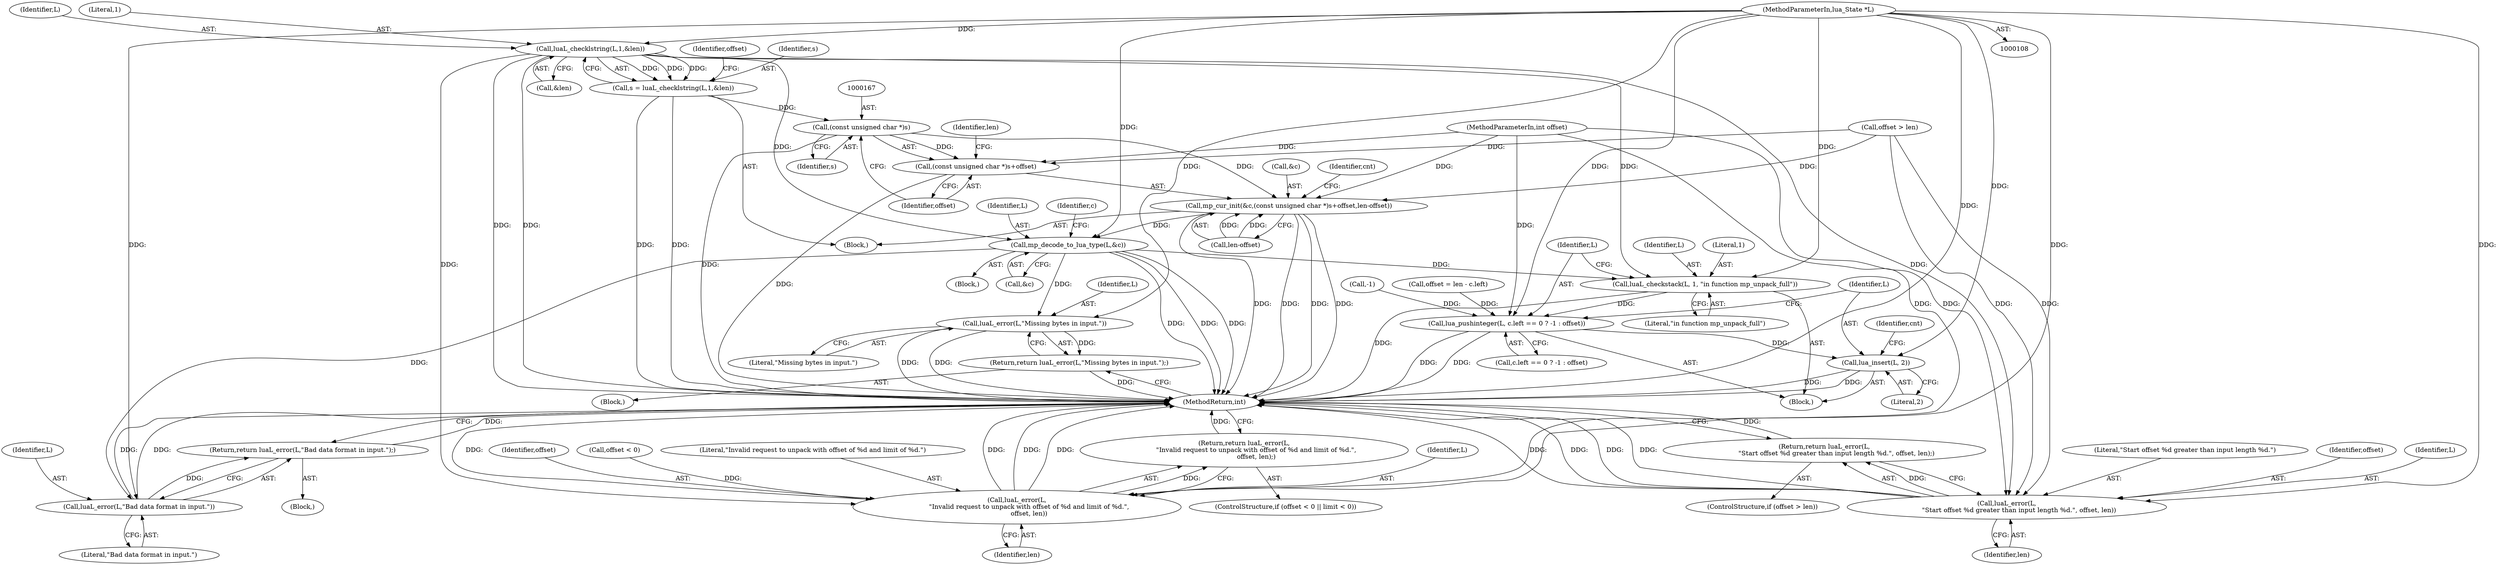 digraph "0_redis_5ccb6f7a791bf3490357b00a898885759d98bab0_3@pointer" {
"1000127" [label="(Call,luaL_checklstring(L,1,&len))"];
"1000109" [label="(MethodParameterIn,lua_State *L)"];
"1000125" [label="(Call,s = luaL_checklstring(L,1,&len))"];
"1000166" [label="(Call,(const unsigned char *)s)"];
"1000162" [label="(Call,mp_cur_init(&c,(const unsigned char *)s+offset,len-offset))"];
"1000189" [label="(Call,mp_decode_to_lua_type(L,&c))"];
"1000201" [label="(Call,luaL_error(L,\"Missing bytes in input.\"))"];
"1000200" [label="(Return,return luaL_error(L,\"Missing bytes in input.\");)"];
"1000213" [label="(Call,luaL_error(L,\"Bad data format in input.\"))"];
"1000212" [label="(Return,return luaL_error(L,\"Bad data format in input.\");)"];
"1000228" [label="(Call,luaL_checkstack(L, 1, \"in function mp_unpack_full\"))"];
"1000232" [label="(Call,lua_pushinteger(L, c.left == 0 ? -1 : offset))"];
"1000243" [label="(Call,lua_insert(L, 2))"];
"1000165" [label="(Call,(const unsigned char *)s+offset)"];
"1000141" [label="(Call,luaL_error(L,\n            \"Invalid request to unpack with offset of %d and limit of %d.\",\n            offset, len))"];
"1000140" [label="(Return,return luaL_error(L,\n            \"Invalid request to unpack with offset of %d and limit of %d.\",\n            offset, len);)"];
"1000152" [label="(Call,luaL_error(L,\n            \"Start offset %d greater than input length %d.\", offset, len))"];
"1000151" [label="(Return,return luaL_error(L,\n            \"Start offset %d greater than input length %d.\", offset, len);)"];
"1000130" [label="(Call,&len)"];
"1000189" [label="(Call,mp_decode_to_lua_type(L,&c))"];
"1000109" [label="(MethodParameterIn,lua_State *L)"];
"1000142" [label="(Identifier,L)"];
"1000111" [label="(MethodParameterIn,int offset)"];
"1000247" [label="(Identifier,cnt)"];
"1000125" [label="(Call,s = luaL_checklstring(L,1,&len))"];
"1000219" [label="(Block,)"];
"1000244" [label="(Identifier,L)"];
"1000170" [label="(Call,len-offset)"];
"1000199" [label="(Block,)"];
"1000145" [label="(Identifier,len)"];
"1000243" [label="(Call,lua_insert(L, 2))"];
"1000163" [label="(Call,&c)"];
"1000221" [label="(Call,offset = len - c.left)"];
"1000132" [label="(ControlStructure,if (offset < 0 || limit < 0))"];
"1000232" [label="(Call,lua_pushinteger(L, c.left == 0 ? -1 : offset))"];
"1000151" [label="(Return,return luaL_error(L,\n            \"Start offset %d greater than input length %d.\", offset, len);)"];
"1000251" [label="(MethodReturn,int)"];
"1000144" [label="(Identifier,offset)"];
"1000166" [label="(Call,(const unsigned char *)s)"];
"1000196" [label="(Identifier,c)"];
"1000127" [label="(Call,luaL_checklstring(L,1,&len))"];
"1000212" [label="(Return,return luaL_error(L,\"Bad data format in input.\");)"];
"1000240" [label="(Call,-1)"];
"1000213" [label="(Call,luaL_error(L,\"Bad data format in input.\"))"];
"1000141" [label="(Call,luaL_error(L,\n            \"Invalid request to unpack with offset of %d and limit of %d.\",\n            offset, len))"];
"1000135" [label="(Identifier,offset)"];
"1000230" [label="(Literal,1)"];
"1000191" [label="(Call,&c)"];
"1000129" [label="(Literal,1)"];
"1000190" [label="(Identifier,L)"];
"1000147" [label="(ControlStructure,if (offset > len))"];
"1000168" [label="(Identifier,s)"];
"1000156" [label="(Identifier,len)"];
"1000152" [label="(Call,luaL_error(L,\n            \"Start offset %d greater than input length %d.\", offset, len))"];
"1000211" [label="(Block,)"];
"1000112" [label="(Block,)"];
"1000200" [label="(Return,return luaL_error(L,\"Missing bytes in input.\");)"];
"1000128" [label="(Identifier,L)"];
"1000165" [label="(Call,(const unsigned char *)s+offset)"];
"1000175" [label="(Identifier,cnt)"];
"1000231" [label="(Literal,\"in function mp_unpack_full\")"];
"1000228" [label="(Call,luaL_checkstack(L, 1, \"in function mp_unpack_full\"))"];
"1000214" [label="(Identifier,L)"];
"1000201" [label="(Call,luaL_error(L,\"Missing bytes in input.\"))"];
"1000203" [label="(Literal,\"Missing bytes in input.\")"];
"1000245" [label="(Literal,2)"];
"1000233" [label="(Identifier,L)"];
"1000234" [label="(Call,c.left == 0 ? -1 : offset)"];
"1000134" [label="(Call,offset < 0)"];
"1000148" [label="(Call,offset > len)"];
"1000202" [label="(Identifier,L)"];
"1000169" [label="(Identifier,offset)"];
"1000171" [label="(Identifier,len)"];
"1000162" [label="(Call,mp_cur_init(&c,(const unsigned char *)s+offset,len-offset))"];
"1000143" [label="(Literal,\"Invalid request to unpack with offset of %d and limit of %d.\")"];
"1000154" [label="(Literal,\"Start offset %d greater than input length %d.\")"];
"1000155" [label="(Identifier,offset)"];
"1000126" [label="(Identifier,s)"];
"1000215" [label="(Literal,\"Bad data format in input.\")"];
"1000229" [label="(Identifier,L)"];
"1000153" [label="(Identifier,L)"];
"1000140" [label="(Return,return luaL_error(L,\n            \"Invalid request to unpack with offset of %d and limit of %d.\",\n            offset, len);)"];
"1000188" [label="(Block,)"];
"1000127" -> "1000125"  [label="AST: "];
"1000127" -> "1000130"  [label="CFG: "];
"1000128" -> "1000127"  [label="AST: "];
"1000129" -> "1000127"  [label="AST: "];
"1000130" -> "1000127"  [label="AST: "];
"1000125" -> "1000127"  [label="CFG: "];
"1000127" -> "1000251"  [label="DDG: "];
"1000127" -> "1000251"  [label="DDG: "];
"1000127" -> "1000125"  [label="DDG: "];
"1000127" -> "1000125"  [label="DDG: "];
"1000127" -> "1000125"  [label="DDG: "];
"1000109" -> "1000127"  [label="DDG: "];
"1000127" -> "1000141"  [label="DDG: "];
"1000127" -> "1000152"  [label="DDG: "];
"1000127" -> "1000189"  [label="DDG: "];
"1000127" -> "1000228"  [label="DDG: "];
"1000109" -> "1000108"  [label="AST: "];
"1000109" -> "1000251"  [label="DDG: "];
"1000109" -> "1000141"  [label="DDG: "];
"1000109" -> "1000152"  [label="DDG: "];
"1000109" -> "1000189"  [label="DDG: "];
"1000109" -> "1000201"  [label="DDG: "];
"1000109" -> "1000213"  [label="DDG: "];
"1000109" -> "1000228"  [label="DDG: "];
"1000109" -> "1000232"  [label="DDG: "];
"1000109" -> "1000243"  [label="DDG: "];
"1000125" -> "1000112"  [label="AST: "];
"1000126" -> "1000125"  [label="AST: "];
"1000135" -> "1000125"  [label="CFG: "];
"1000125" -> "1000251"  [label="DDG: "];
"1000125" -> "1000251"  [label="DDG: "];
"1000125" -> "1000166"  [label="DDG: "];
"1000166" -> "1000165"  [label="AST: "];
"1000166" -> "1000168"  [label="CFG: "];
"1000167" -> "1000166"  [label="AST: "];
"1000168" -> "1000166"  [label="AST: "];
"1000169" -> "1000166"  [label="CFG: "];
"1000166" -> "1000251"  [label="DDG: "];
"1000166" -> "1000162"  [label="DDG: "];
"1000166" -> "1000165"  [label="DDG: "];
"1000162" -> "1000112"  [label="AST: "];
"1000162" -> "1000170"  [label="CFG: "];
"1000163" -> "1000162"  [label="AST: "];
"1000165" -> "1000162"  [label="AST: "];
"1000170" -> "1000162"  [label="AST: "];
"1000175" -> "1000162"  [label="CFG: "];
"1000162" -> "1000251"  [label="DDG: "];
"1000162" -> "1000251"  [label="DDG: "];
"1000162" -> "1000251"  [label="DDG: "];
"1000162" -> "1000251"  [label="DDG: "];
"1000148" -> "1000162"  [label="DDG: "];
"1000111" -> "1000162"  [label="DDG: "];
"1000170" -> "1000162"  [label="DDG: "];
"1000170" -> "1000162"  [label="DDG: "];
"1000162" -> "1000189"  [label="DDG: "];
"1000189" -> "1000188"  [label="AST: "];
"1000189" -> "1000191"  [label="CFG: "];
"1000190" -> "1000189"  [label="AST: "];
"1000191" -> "1000189"  [label="AST: "];
"1000196" -> "1000189"  [label="CFG: "];
"1000189" -> "1000251"  [label="DDG: "];
"1000189" -> "1000251"  [label="DDG: "];
"1000189" -> "1000251"  [label="DDG: "];
"1000189" -> "1000201"  [label="DDG: "];
"1000189" -> "1000213"  [label="DDG: "];
"1000189" -> "1000228"  [label="DDG: "];
"1000201" -> "1000200"  [label="AST: "];
"1000201" -> "1000203"  [label="CFG: "];
"1000202" -> "1000201"  [label="AST: "];
"1000203" -> "1000201"  [label="AST: "];
"1000200" -> "1000201"  [label="CFG: "];
"1000201" -> "1000251"  [label="DDG: "];
"1000201" -> "1000251"  [label="DDG: "];
"1000201" -> "1000200"  [label="DDG: "];
"1000200" -> "1000199"  [label="AST: "];
"1000251" -> "1000200"  [label="CFG: "];
"1000200" -> "1000251"  [label="DDG: "];
"1000213" -> "1000212"  [label="AST: "];
"1000213" -> "1000215"  [label="CFG: "];
"1000214" -> "1000213"  [label="AST: "];
"1000215" -> "1000213"  [label="AST: "];
"1000212" -> "1000213"  [label="CFG: "];
"1000213" -> "1000251"  [label="DDG: "];
"1000213" -> "1000251"  [label="DDG: "];
"1000213" -> "1000212"  [label="DDG: "];
"1000212" -> "1000211"  [label="AST: "];
"1000251" -> "1000212"  [label="CFG: "];
"1000212" -> "1000251"  [label="DDG: "];
"1000228" -> "1000219"  [label="AST: "];
"1000228" -> "1000231"  [label="CFG: "];
"1000229" -> "1000228"  [label="AST: "];
"1000230" -> "1000228"  [label="AST: "];
"1000231" -> "1000228"  [label="AST: "];
"1000233" -> "1000228"  [label="CFG: "];
"1000228" -> "1000251"  [label="DDG: "];
"1000228" -> "1000232"  [label="DDG: "];
"1000232" -> "1000219"  [label="AST: "];
"1000232" -> "1000234"  [label="CFG: "];
"1000233" -> "1000232"  [label="AST: "];
"1000234" -> "1000232"  [label="AST: "];
"1000244" -> "1000232"  [label="CFG: "];
"1000232" -> "1000251"  [label="DDG: "];
"1000232" -> "1000251"  [label="DDG: "];
"1000240" -> "1000232"  [label="DDG: "];
"1000221" -> "1000232"  [label="DDG: "];
"1000111" -> "1000232"  [label="DDG: "];
"1000232" -> "1000243"  [label="DDG: "];
"1000243" -> "1000219"  [label="AST: "];
"1000243" -> "1000245"  [label="CFG: "];
"1000244" -> "1000243"  [label="AST: "];
"1000245" -> "1000243"  [label="AST: "];
"1000247" -> "1000243"  [label="CFG: "];
"1000243" -> "1000251"  [label="DDG: "];
"1000243" -> "1000251"  [label="DDG: "];
"1000165" -> "1000169"  [label="CFG: "];
"1000169" -> "1000165"  [label="AST: "];
"1000171" -> "1000165"  [label="CFG: "];
"1000165" -> "1000251"  [label="DDG: "];
"1000148" -> "1000165"  [label="DDG: "];
"1000111" -> "1000165"  [label="DDG: "];
"1000141" -> "1000140"  [label="AST: "];
"1000141" -> "1000145"  [label="CFG: "];
"1000142" -> "1000141"  [label="AST: "];
"1000143" -> "1000141"  [label="AST: "];
"1000144" -> "1000141"  [label="AST: "];
"1000145" -> "1000141"  [label="AST: "];
"1000140" -> "1000141"  [label="CFG: "];
"1000141" -> "1000251"  [label="DDG: "];
"1000141" -> "1000251"  [label="DDG: "];
"1000141" -> "1000251"  [label="DDG: "];
"1000141" -> "1000251"  [label="DDG: "];
"1000141" -> "1000140"  [label="DDG: "];
"1000134" -> "1000141"  [label="DDG: "];
"1000111" -> "1000141"  [label="DDG: "];
"1000140" -> "1000132"  [label="AST: "];
"1000251" -> "1000140"  [label="CFG: "];
"1000140" -> "1000251"  [label="DDG: "];
"1000152" -> "1000151"  [label="AST: "];
"1000152" -> "1000156"  [label="CFG: "];
"1000153" -> "1000152"  [label="AST: "];
"1000154" -> "1000152"  [label="AST: "];
"1000155" -> "1000152"  [label="AST: "];
"1000156" -> "1000152"  [label="AST: "];
"1000151" -> "1000152"  [label="CFG: "];
"1000152" -> "1000251"  [label="DDG: "];
"1000152" -> "1000251"  [label="DDG: "];
"1000152" -> "1000251"  [label="DDG: "];
"1000152" -> "1000251"  [label="DDG: "];
"1000152" -> "1000151"  [label="DDG: "];
"1000148" -> "1000152"  [label="DDG: "];
"1000148" -> "1000152"  [label="DDG: "];
"1000111" -> "1000152"  [label="DDG: "];
"1000151" -> "1000147"  [label="AST: "];
"1000251" -> "1000151"  [label="CFG: "];
"1000151" -> "1000251"  [label="DDG: "];
}
